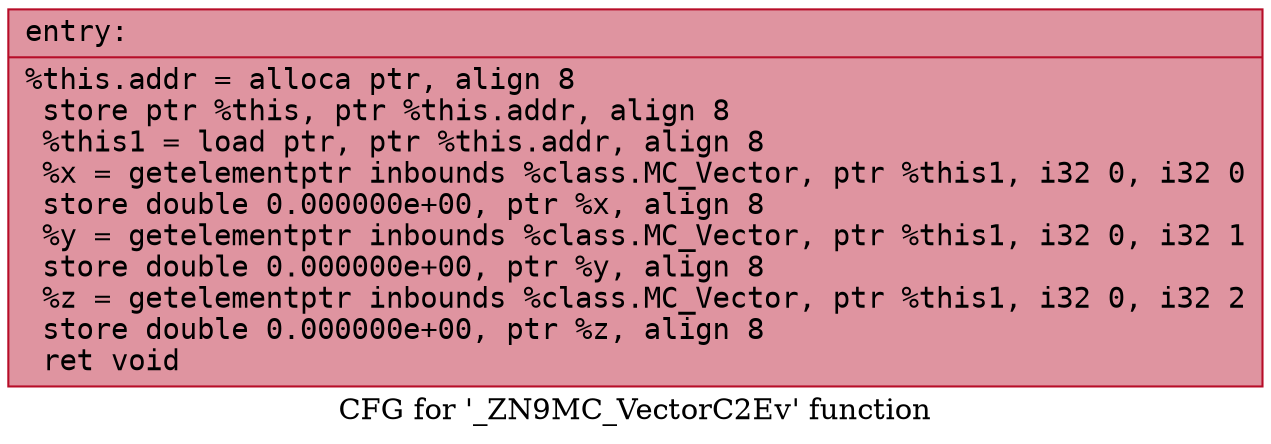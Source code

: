 digraph "CFG for '_ZN9MC_VectorC2Ev' function" {
	label="CFG for '_ZN9MC_VectorC2Ev' function";

	Node0x5650e43869e0 [shape=record,color="#b70d28ff", style=filled, fillcolor="#b70d2870" fontname="Courier",label="{entry:\l|  %this.addr = alloca ptr, align 8\l  store ptr %this, ptr %this.addr, align 8\l  %this1 = load ptr, ptr %this.addr, align 8\l  %x = getelementptr inbounds %class.MC_Vector, ptr %this1, i32 0, i32 0\l  store double 0.000000e+00, ptr %x, align 8\l  %y = getelementptr inbounds %class.MC_Vector, ptr %this1, i32 0, i32 1\l  store double 0.000000e+00, ptr %y, align 8\l  %z = getelementptr inbounds %class.MC_Vector, ptr %this1, i32 0, i32 2\l  store double 0.000000e+00, ptr %z, align 8\l  ret void\l}"];
}
